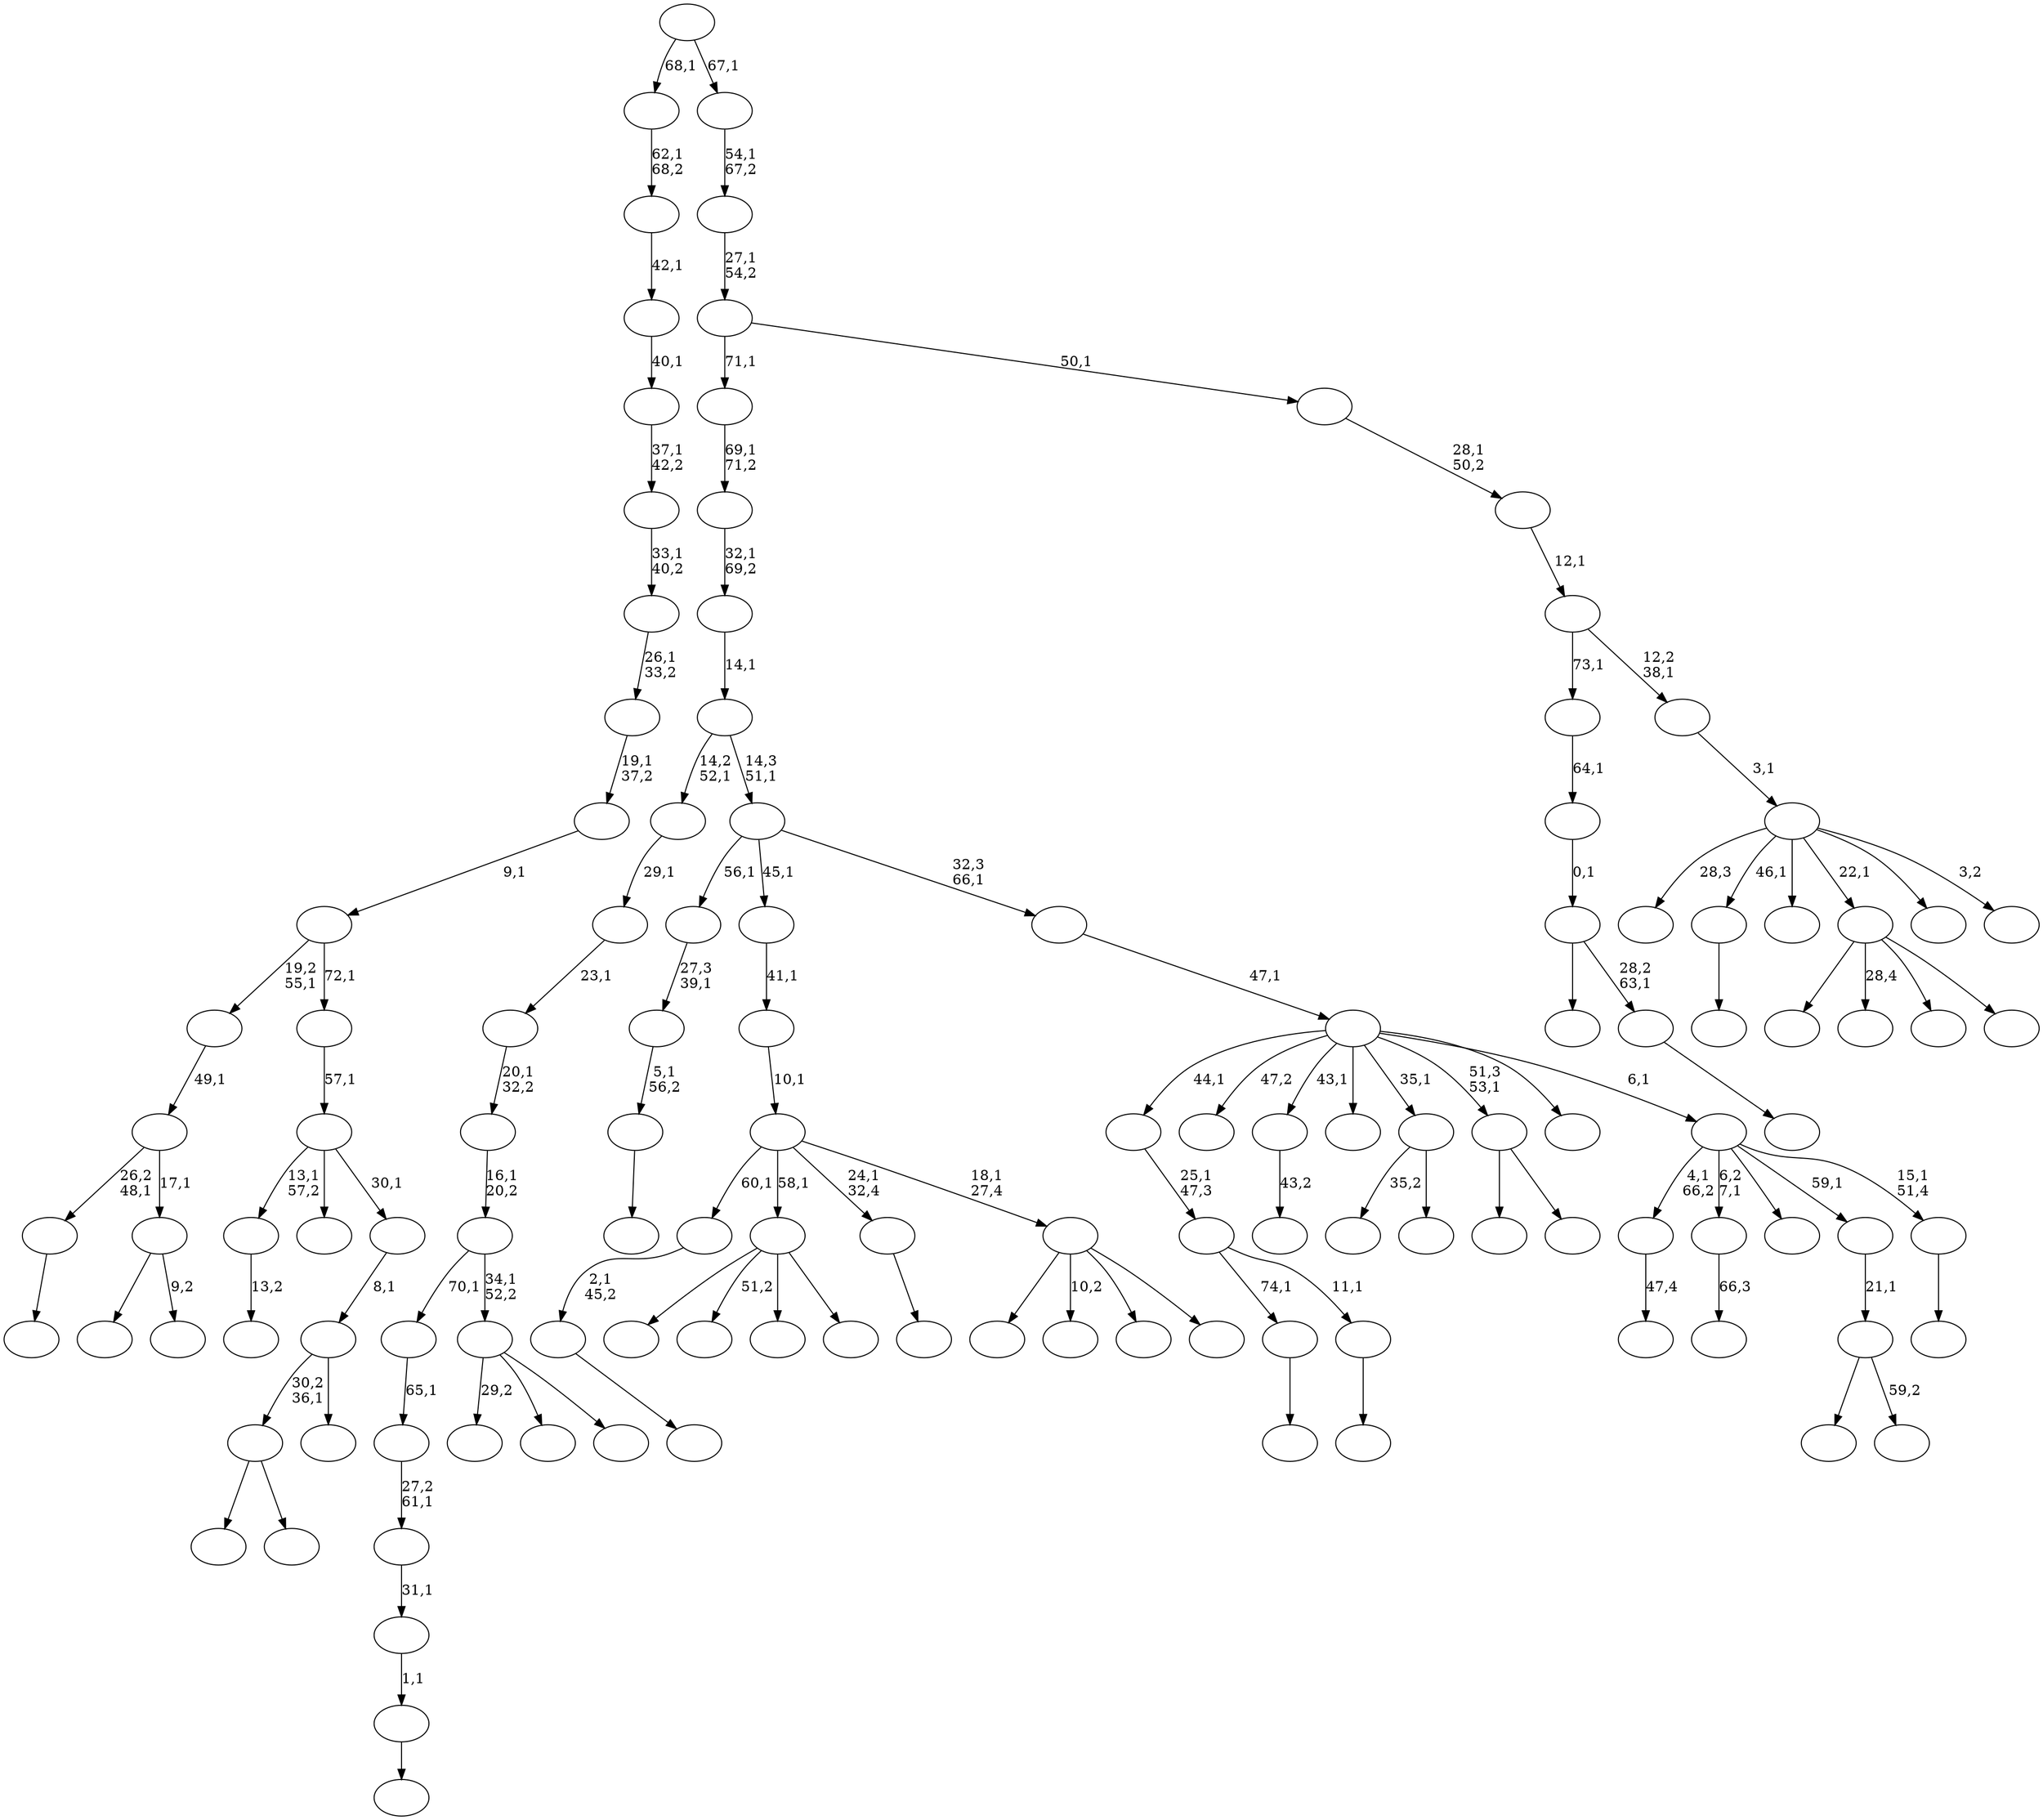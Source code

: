 digraph T {
	125 [label=""]
	124 [label=""]
	123 [label=""]
	122 [label=""]
	121 [label=""]
	120 [label=""]
	119 [label=""]
	118 [label=""]
	117 [label=""]
	116 [label=""]
	115 [label=""]
	114 [label=""]
	113 [label=""]
	112 [label=""]
	111 [label=""]
	110 [label=""]
	109 [label=""]
	108 [label=""]
	107 [label=""]
	106 [label=""]
	105 [label=""]
	104 [label=""]
	103 [label=""]
	102 [label=""]
	101 [label=""]
	100 [label=""]
	99 [label=""]
	98 [label=""]
	97 [label=""]
	96 [label=""]
	95 [label=""]
	94 [label=""]
	93 [label=""]
	92 [label=""]
	91 [label=""]
	90 [label=""]
	89 [label=""]
	88 [label=""]
	87 [label=""]
	86 [label=""]
	85 [label=""]
	84 [label=""]
	83 [label=""]
	82 [label=""]
	81 [label=""]
	80 [label=""]
	79 [label=""]
	78 [label=""]
	77 [label=""]
	76 [label=""]
	75 [label=""]
	74 [label=""]
	73 [label=""]
	72 [label=""]
	71 [label=""]
	70 [label=""]
	69 [label=""]
	68 [label=""]
	67 [label=""]
	66 [label=""]
	65 [label=""]
	64 [label=""]
	63 [label=""]
	62 [label=""]
	61 [label=""]
	60 [label=""]
	59 [label=""]
	58 [label=""]
	57 [label=""]
	56 [label=""]
	55 [label=""]
	54 [label=""]
	53 [label=""]
	52 [label=""]
	51 [label=""]
	50 [label=""]
	49 [label=""]
	48 [label=""]
	47 [label=""]
	46 [label=""]
	45 [label=""]
	44 [label=""]
	43 [label=""]
	42 [label=""]
	41 [label=""]
	40 [label=""]
	39 [label=""]
	38 [label=""]
	37 [label=""]
	36 [label=""]
	35 [label=""]
	34 [label=""]
	33 [label=""]
	32 [label=""]
	31 [label=""]
	30 [label=""]
	29 [label=""]
	28 [label=""]
	27 [label=""]
	26 [label=""]
	25 [label=""]
	24 [label=""]
	23 [label=""]
	22 [label=""]
	21 [label=""]
	20 [label=""]
	19 [label=""]
	18 [label=""]
	17 [label=""]
	16 [label=""]
	15 [label=""]
	14 [label=""]
	13 [label=""]
	12 [label=""]
	11 [label=""]
	10 [label=""]
	9 [label=""]
	8 [label=""]
	7 [label=""]
	6 [label=""]
	5 [label=""]
	4 [label=""]
	3 [label=""]
	2 [label=""]
	1 [label=""]
	0 [label=""]
	119 -> 120 [label=""]
	118 -> 119 [label="1,1"]
	117 -> 118 [label="31,1"]
	116 -> 117 [label="27,2\n61,1"]
	115 -> 116 [label="65,1"]
	113 -> 114 [label=""]
	108 -> 109 [label=""]
	107 -> 113 [label="74,1"]
	107 -> 108 [label="11,1"]
	106 -> 107 [label="25,1\n47,3"]
	104 -> 105 [label="13,2"]
	101 -> 102 [label=""]
	97 -> 98 [label="47,4"]
	94 -> 95 [label="43,2"]
	92 -> 93 [label=""]
	89 -> 121 [label="29,2"]
	89 -> 110 [label=""]
	89 -> 90 [label=""]
	88 -> 115 [label="70,1"]
	88 -> 89 [label="34,1\n52,2"]
	87 -> 88 [label="16,1\n20,2"]
	86 -> 87 [label="20,1\n32,2"]
	85 -> 86 [label="23,1"]
	84 -> 85 [label="29,1"]
	80 -> 81 [label=""]
	79 -> 80 [label="5,1\n56,2"]
	78 -> 79 [label="27,3\n39,1"]
	73 -> 123 [label=""]
	73 -> 74 [label="9,2"]
	72 -> 101 [label="26,2\n48,1"]
	72 -> 73 [label="17,1"]
	71 -> 72 [label="49,1"]
	68 -> 69 [label="66,3"]
	64 -> 65 [label=""]
	63 -> 64 [label="2,1\n45,2"]
	60 -> 125 [label=""]
	60 -> 122 [label="28,4"]
	60 -> 103 [label=""]
	60 -> 61 [label=""]
	58 -> 111 [label="35,2"]
	58 -> 59 [label=""]
	56 -> 70 [label=""]
	56 -> 57 [label=""]
	52 -> 91 [label=""]
	52 -> 53 [label=""]
	50 -> 51 [label=""]
	49 -> 76 [label=""]
	49 -> 50 [label="28,2\n63,1"]
	48 -> 49 [label="0,1"]
	47 -> 48 [label="64,1"]
	44 -> 99 [label=""]
	44 -> 45 [label="59,2"]
	43 -> 44 [label="21,1"]
	41 -> 112 [label=""]
	41 -> 67 [label="51,2"]
	41 -> 62 [label=""]
	41 -> 42 [label=""]
	39 -> 40 [label=""]
	37 -> 124 [label=""]
	37 -> 77 [label="10,2"]
	37 -> 55 [label=""]
	37 -> 38 [label=""]
	36 -> 63 [label="60,1"]
	36 -> 41 [label="58,1"]
	36 -> 39 [label="24,1\n32,4"]
	36 -> 37 [label="18,1\n27,4"]
	35 -> 36 [label="10,1"]
	34 -> 35 [label="41,1"]
	32 -> 33 [label=""]
	31 -> 97 [label="4,1\n66,2"]
	31 -> 68 [label="6,2\n7,1"]
	31 -> 66 [label=""]
	31 -> 43 [label="59,1"]
	31 -> 32 [label="15,1\n51,4"]
	30 -> 106 [label="44,1"]
	30 -> 100 [label="47,2"]
	30 -> 94 [label="43,1"]
	30 -> 82 [label=""]
	30 -> 58 [label="35,1"]
	30 -> 56 [label="51,3\n53,1"]
	30 -> 54 [label=""]
	30 -> 31 [label="6,1"]
	29 -> 30 [label="47,1"]
	28 -> 78 [label="56,1"]
	28 -> 34 [label="45,1"]
	28 -> 29 [label="32,3\n66,1"]
	27 -> 84 [label="14,2\n52,1"]
	27 -> 28 [label="14,3\n51,1"]
	26 -> 27 [label="14,1"]
	25 -> 26 [label="32,1\n69,2"]
	24 -> 25 [label="69,1\n71,2"]
	22 -> 52 [label="30,2\n36,1"]
	22 -> 23 [label=""]
	21 -> 22 [label="8,1"]
	20 -> 104 [label="13,1\n57,2"]
	20 -> 83 [label=""]
	20 -> 21 [label="30,1"]
	19 -> 20 [label="57,1"]
	18 -> 71 [label="19,2\n55,1"]
	18 -> 19 [label="72,1"]
	17 -> 18 [label="9,1"]
	16 -> 17 [label="19,1\n37,2"]
	15 -> 16 [label="26,1\n33,2"]
	14 -> 15 [label="33,1\n40,2"]
	13 -> 14 [label="37,1\n42,2"]
	12 -> 13 [label="40,1"]
	11 -> 12 [label="42,1"]
	10 -> 11 [label="62,1\n68,2"]
	8 -> 96 [label="28,3"]
	8 -> 92 [label="46,1"]
	8 -> 75 [label=""]
	8 -> 60 [label="22,1"]
	8 -> 46 [label=""]
	8 -> 9 [label="3,2"]
	7 -> 8 [label="3,1"]
	6 -> 47 [label="73,1"]
	6 -> 7 [label="12,2\n38,1"]
	5 -> 6 [label="12,1"]
	4 -> 5 [label="28,1\n50,2"]
	3 -> 24 [label="71,1"]
	3 -> 4 [label="50,1"]
	2 -> 3 [label="27,1\n54,2"]
	1 -> 2 [label="54,1\n67,2"]
	0 -> 10 [label="68,1"]
	0 -> 1 [label="67,1"]
}
